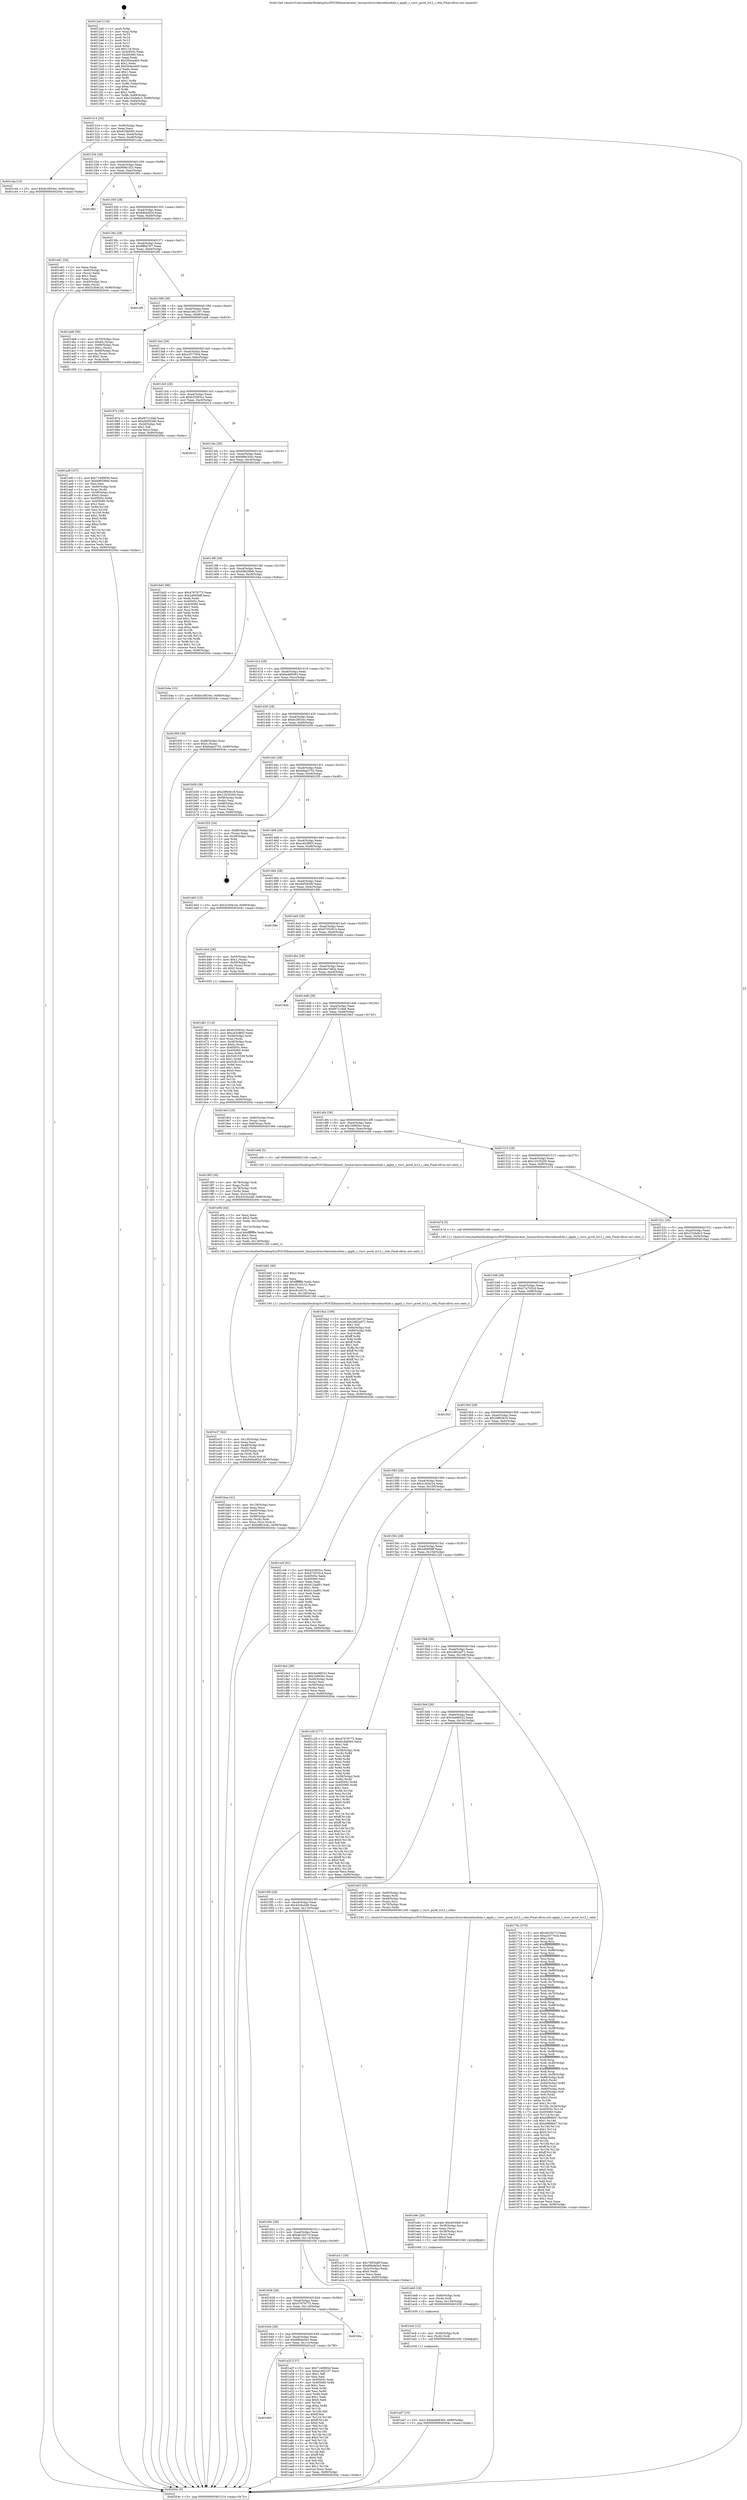 digraph "0x4012a0" {
  label = "0x4012a0 (/mnt/c/Users/mathe/Desktop/tcc/POCII/binaries/extr_linuxarchriscvkernelmodule.c_apply_r_riscv_pcrel_lo12_i_rela_Final-ollvm.out::main(0))"
  labelloc = "t"
  node[shape=record]

  Entry [label="",width=0.3,height=0.3,shape=circle,fillcolor=black,style=filled]
  "0x401314" [label="{
     0x401314 [32]\l
     | [instrs]\l
     &nbsp;&nbsp;0x401314 \<+6\>: mov -0x90(%rbp),%eax\l
     &nbsp;&nbsp;0x40131a \<+2\>: mov %eax,%ecx\l
     &nbsp;&nbsp;0x40131c \<+6\>: sub $0x816bf365,%ecx\l
     &nbsp;&nbsp;0x401322 \<+6\>: mov %eax,-0xa4(%rbp)\l
     &nbsp;&nbsp;0x401328 \<+6\>: mov %ecx,-0xa8(%rbp)\l
     &nbsp;&nbsp;0x40132e \<+6\>: je 0000000000401cda \<main+0xa3a\>\l
  }"]
  "0x401cda" [label="{
     0x401cda [15]\l
     | [instrs]\l
     &nbsp;&nbsp;0x401cda \<+10\>: movl $0xbc3853ec,-0x90(%rbp)\l
     &nbsp;&nbsp;0x401ce4 \<+5\>: jmp 000000000040204c \<main+0xdac\>\l
  }"]
  "0x401334" [label="{
     0x401334 [28]\l
     | [instrs]\l
     &nbsp;&nbsp;0x401334 \<+5\>: jmp 0000000000401339 \<main+0x99\>\l
     &nbsp;&nbsp;0x401339 \<+6\>: mov -0xa4(%rbp),%eax\l
     &nbsp;&nbsp;0x40133f \<+5\>: sub $0x909b1f23,%eax\l
     &nbsp;&nbsp;0x401344 \<+6\>: mov %eax,-0xac(%rbp)\l
     &nbsp;&nbsp;0x40134a \<+6\>: je 0000000000401f82 \<main+0xce2\>\l
  }"]
  Exit [label="",width=0.3,height=0.3,shape=circle,fillcolor=black,style=filled,peripheries=2]
  "0x401f82" [label="{
     0x401f82\l
  }", style=dashed]
  "0x401350" [label="{
     0x401350 [28]\l
     | [instrs]\l
     &nbsp;&nbsp;0x401350 \<+5\>: jmp 0000000000401355 \<main+0xb5\>\l
     &nbsp;&nbsp;0x401355 \<+6\>: mov -0xa4(%rbp),%eax\l
     &nbsp;&nbsp;0x40135b \<+5\>: sub $0x940a4f24,%eax\l
     &nbsp;&nbsp;0x401360 \<+6\>: mov %eax,-0xb0(%rbp)\l
     &nbsp;&nbsp;0x401366 \<+6\>: je 0000000000401e61 \<main+0xbc1\>\l
  }"]
  "0x401ed7" [label="{
     0x401ed7 [15]\l
     | [instrs]\l
     &nbsp;&nbsp;0x401ed7 \<+10\>: movl $0xba468363,-0x90(%rbp)\l
     &nbsp;&nbsp;0x401ee1 \<+5\>: jmp 000000000040204c \<main+0xdac\>\l
  }"]
  "0x401e61" [label="{
     0x401e61 [34]\l
     | [instrs]\l
     &nbsp;&nbsp;0x401e61 \<+2\>: xor %eax,%eax\l
     &nbsp;&nbsp;0x401e63 \<+4\>: mov -0x40(%rbp),%rcx\l
     &nbsp;&nbsp;0x401e67 \<+2\>: mov (%rcx),%edx\l
     &nbsp;&nbsp;0x401e69 \<+3\>: sub $0x1,%eax\l
     &nbsp;&nbsp;0x401e6c \<+2\>: sub %eax,%edx\l
     &nbsp;&nbsp;0x401e6e \<+4\>: mov -0x40(%rbp),%rcx\l
     &nbsp;&nbsp;0x401e72 \<+2\>: mov %edx,(%rcx)\l
     &nbsp;&nbsp;0x401e74 \<+10\>: movl $0x2c304c24,-0x90(%rbp)\l
     &nbsp;&nbsp;0x401e7e \<+5\>: jmp 000000000040204c \<main+0xdac\>\l
  }"]
  "0x40136c" [label="{
     0x40136c [28]\l
     | [instrs]\l
     &nbsp;&nbsp;0x40136c \<+5\>: jmp 0000000000401371 \<main+0xd1\>\l
     &nbsp;&nbsp;0x401371 \<+6\>: mov -0xa4(%rbp),%eax\l
     &nbsp;&nbsp;0x401377 \<+5\>: sub $0x9ffeb767,%eax\l
     &nbsp;&nbsp;0x40137c \<+6\>: mov %eax,-0xb4(%rbp)\l
     &nbsp;&nbsp;0x401382 \<+6\>: je 0000000000401ef5 \<main+0xc55\>\l
  }"]
  "0x401ecb" [label="{
     0x401ecb [12]\l
     | [instrs]\l
     &nbsp;&nbsp;0x401ecb \<+4\>: mov -0x48(%rbp),%rdi\l
     &nbsp;&nbsp;0x401ecf \<+3\>: mov (%rdi),%rdi\l
     &nbsp;&nbsp;0x401ed2 \<+5\>: call 0000000000401030 \<free@plt\>\l
     | [calls]\l
     &nbsp;&nbsp;0x401030 \{1\} (unknown)\l
  }"]
  "0x401ef5" [label="{
     0x401ef5\l
  }", style=dashed]
  "0x401388" [label="{
     0x401388 [28]\l
     | [instrs]\l
     &nbsp;&nbsp;0x401388 \<+5\>: jmp 000000000040138d \<main+0xed\>\l
     &nbsp;&nbsp;0x40138d \<+6\>: mov -0xa4(%rbp),%eax\l
     &nbsp;&nbsp;0x401393 \<+5\>: sub $0xa1e62107,%eax\l
     &nbsp;&nbsp;0x401398 \<+6\>: mov %eax,-0xb8(%rbp)\l
     &nbsp;&nbsp;0x40139e \<+6\>: je 0000000000401ab8 \<main+0x818\>\l
  }"]
  "0x401eb9" [label="{
     0x401eb9 [18]\l
     | [instrs]\l
     &nbsp;&nbsp;0x401eb9 \<+4\>: mov -0x60(%rbp),%rdi\l
     &nbsp;&nbsp;0x401ebd \<+3\>: mov (%rdi),%rdi\l
     &nbsp;&nbsp;0x401ec0 \<+6\>: mov %eax,-0x134(%rbp)\l
     &nbsp;&nbsp;0x401ec6 \<+5\>: call 0000000000401030 \<free@plt\>\l
     | [calls]\l
     &nbsp;&nbsp;0x401030 \{1\} (unknown)\l
  }"]
  "0x401ab8" [label="{
     0x401ab8 [39]\l
     | [instrs]\l
     &nbsp;&nbsp;0x401ab8 \<+4\>: mov -0x70(%rbp),%rax\l
     &nbsp;&nbsp;0x401abc \<+6\>: movl $0x64,(%rax)\l
     &nbsp;&nbsp;0x401ac2 \<+4\>: mov -0x68(%rbp),%rax\l
     &nbsp;&nbsp;0x401ac6 \<+6\>: movl $0x1,(%rax)\l
     &nbsp;&nbsp;0x401acc \<+4\>: mov -0x68(%rbp),%rax\l
     &nbsp;&nbsp;0x401ad0 \<+3\>: movslq (%rax),%rax\l
     &nbsp;&nbsp;0x401ad3 \<+4\>: shl $0x2,%rax\l
     &nbsp;&nbsp;0x401ad7 \<+3\>: mov %rax,%rdi\l
     &nbsp;&nbsp;0x401ada \<+5\>: call 0000000000401050 \<malloc@plt\>\l
     | [calls]\l
     &nbsp;&nbsp;0x401050 \{1\} (unknown)\l
  }"]
  "0x4013a4" [label="{
     0x4013a4 [28]\l
     | [instrs]\l
     &nbsp;&nbsp;0x4013a4 \<+5\>: jmp 00000000004013a9 \<main+0x109\>\l
     &nbsp;&nbsp;0x4013a9 \<+6\>: mov -0xa4(%rbp),%eax\l
     &nbsp;&nbsp;0x4013af \<+5\>: sub $0xa35770cd,%eax\l
     &nbsp;&nbsp;0x4013b4 \<+6\>: mov %eax,-0xbc(%rbp)\l
     &nbsp;&nbsp;0x4013ba \<+6\>: je 000000000040187e \<main+0x5de\>\l
  }"]
  "0x401e9c" [label="{
     0x401e9c [29]\l
     | [instrs]\l
     &nbsp;&nbsp;0x401e9c \<+10\>: movabs $0x4030b6,%rdi\l
     &nbsp;&nbsp;0x401ea6 \<+4\>: mov -0x38(%rbp),%rsi\l
     &nbsp;&nbsp;0x401eaa \<+2\>: mov %eax,(%rsi)\l
     &nbsp;&nbsp;0x401eac \<+4\>: mov -0x38(%rbp),%rsi\l
     &nbsp;&nbsp;0x401eb0 \<+2\>: mov (%rsi),%esi\l
     &nbsp;&nbsp;0x401eb2 \<+2\>: mov $0x0,%al\l
     &nbsp;&nbsp;0x401eb4 \<+5\>: call 0000000000401040 \<printf@plt\>\l
     | [calls]\l
     &nbsp;&nbsp;0x401040 \{1\} (unknown)\l
  }"]
  "0x40187e" [label="{
     0x40187e [30]\l
     | [instrs]\l
     &nbsp;&nbsp;0x40187e \<+5\>: mov $0xf97218a6,%eax\l
     &nbsp;&nbsp;0x401883 \<+5\>: mov $0xd4f283d0,%ecx\l
     &nbsp;&nbsp;0x401888 \<+3\>: mov -0x2d(%rbp),%dl\l
     &nbsp;&nbsp;0x40188b \<+3\>: test $0x1,%dl\l
     &nbsp;&nbsp;0x40188e \<+3\>: cmovne %ecx,%eax\l
     &nbsp;&nbsp;0x401891 \<+6\>: mov %eax,-0x90(%rbp)\l
     &nbsp;&nbsp;0x401897 \<+5\>: jmp 000000000040204c \<main+0xdac\>\l
  }"]
  "0x4013c0" [label="{
     0x4013c0 [28]\l
     | [instrs]\l
     &nbsp;&nbsp;0x4013c0 \<+5\>: jmp 00000000004013c5 \<main+0x125\>\l
     &nbsp;&nbsp;0x4013c5 \<+6\>: mov -0xa4(%rbp),%eax\l
     &nbsp;&nbsp;0x4013cb \<+5\>: sub $0xb32903cc,%eax\l
     &nbsp;&nbsp;0x4013d0 \<+6\>: mov %eax,-0xc0(%rbp)\l
     &nbsp;&nbsp;0x4013d6 \<+6\>: je 0000000000402014 \<main+0xd74\>\l
  }"]
  "0x401e37" [label="{
     0x401e37 [42]\l
     | [instrs]\l
     &nbsp;&nbsp;0x401e37 \<+6\>: mov -0x130(%rbp),%ecx\l
     &nbsp;&nbsp;0x401e3d \<+3\>: imul %eax,%ecx\l
     &nbsp;&nbsp;0x401e40 \<+4\>: mov -0x48(%rbp),%rdi\l
     &nbsp;&nbsp;0x401e44 \<+3\>: mov (%rdi),%rdi\l
     &nbsp;&nbsp;0x401e47 \<+4\>: mov -0x40(%rbp),%r8\l
     &nbsp;&nbsp;0x401e4b \<+3\>: movslq (%r8),%r8\l
     &nbsp;&nbsp;0x401e4e \<+4\>: mov %ecx,(%rdi,%r8,4)\l
     &nbsp;&nbsp;0x401e52 \<+10\>: movl $0x940a4f24,-0x90(%rbp)\l
     &nbsp;&nbsp;0x401e5c \<+5\>: jmp 000000000040204c \<main+0xdac\>\l
  }"]
  "0x402014" [label="{
     0x402014\l
  }", style=dashed]
  "0x4013dc" [label="{
     0x4013dc [28]\l
     | [instrs]\l
     &nbsp;&nbsp;0x4013dc \<+5\>: jmp 00000000004013e1 \<main+0x141\>\l
     &nbsp;&nbsp;0x4013e1 \<+6\>: mov -0xa4(%rbp),%eax\l
     &nbsp;&nbsp;0x4013e7 \<+5\>: sub $0xb88c3c6c,%eax\l
     &nbsp;&nbsp;0x4013ec \<+6\>: mov %eax,-0xc4(%rbp)\l
     &nbsp;&nbsp;0x4013f2 \<+6\>: je 0000000000401bd3 \<main+0x933\>\l
  }"]
  "0x401e0b" [label="{
     0x401e0b [44]\l
     | [instrs]\l
     &nbsp;&nbsp;0x401e0b \<+2\>: xor %ecx,%ecx\l
     &nbsp;&nbsp;0x401e0d \<+5\>: mov $0x2,%edx\l
     &nbsp;&nbsp;0x401e12 \<+6\>: mov %edx,-0x12c(%rbp)\l
     &nbsp;&nbsp;0x401e18 \<+1\>: cltd\l
     &nbsp;&nbsp;0x401e19 \<+6\>: mov -0x12c(%rbp),%esi\l
     &nbsp;&nbsp;0x401e1f \<+2\>: idiv %esi\l
     &nbsp;&nbsp;0x401e21 \<+6\>: imul $0xfffffffe,%edx,%edx\l
     &nbsp;&nbsp;0x401e27 \<+3\>: sub $0x1,%ecx\l
     &nbsp;&nbsp;0x401e2a \<+2\>: sub %ecx,%edx\l
     &nbsp;&nbsp;0x401e2c \<+6\>: mov %edx,-0x130(%rbp)\l
     &nbsp;&nbsp;0x401e32 \<+5\>: call 0000000000401160 \<next_i\>\l
     | [calls]\l
     &nbsp;&nbsp;0x401160 \{1\} (/mnt/c/Users/mathe/Desktop/tcc/POCII/binaries/extr_linuxarchriscvkernelmodule.c_apply_r_riscv_pcrel_lo12_i_rela_Final-ollvm.out::next_i)\l
  }"]
  "0x401bd3" [label="{
     0x401bd3 [86]\l
     | [instrs]\l
     &nbsp;&nbsp;0x401bd3 \<+5\>: mov $0x47679775,%eax\l
     &nbsp;&nbsp;0x401bd8 \<+5\>: mov $0x2d0956ff,%ecx\l
     &nbsp;&nbsp;0x401bdd \<+2\>: xor %edx,%edx\l
     &nbsp;&nbsp;0x401bdf \<+7\>: mov 0x40505c,%esi\l
     &nbsp;&nbsp;0x401be6 \<+7\>: mov 0x405060,%edi\l
     &nbsp;&nbsp;0x401bed \<+3\>: sub $0x1,%edx\l
     &nbsp;&nbsp;0x401bf0 \<+3\>: mov %esi,%r8d\l
     &nbsp;&nbsp;0x401bf3 \<+3\>: add %edx,%r8d\l
     &nbsp;&nbsp;0x401bf6 \<+4\>: imul %r8d,%esi\l
     &nbsp;&nbsp;0x401bfa \<+3\>: and $0x1,%esi\l
     &nbsp;&nbsp;0x401bfd \<+3\>: cmp $0x0,%esi\l
     &nbsp;&nbsp;0x401c00 \<+4\>: sete %r9b\l
     &nbsp;&nbsp;0x401c04 \<+3\>: cmp $0xa,%edi\l
     &nbsp;&nbsp;0x401c07 \<+4\>: setl %r10b\l
     &nbsp;&nbsp;0x401c0b \<+3\>: mov %r9b,%r11b\l
     &nbsp;&nbsp;0x401c0e \<+3\>: and %r10b,%r11b\l
     &nbsp;&nbsp;0x401c11 \<+3\>: xor %r10b,%r9b\l
     &nbsp;&nbsp;0x401c14 \<+3\>: or %r9b,%r11b\l
     &nbsp;&nbsp;0x401c17 \<+4\>: test $0x1,%r11b\l
     &nbsp;&nbsp;0x401c1b \<+3\>: cmovne %ecx,%eax\l
     &nbsp;&nbsp;0x401c1e \<+6\>: mov %eax,-0x90(%rbp)\l
     &nbsp;&nbsp;0x401c24 \<+5\>: jmp 000000000040204c \<main+0xdac\>\l
  }"]
  "0x4013f8" [label="{
     0x4013f8 [28]\l
     | [instrs]\l
     &nbsp;&nbsp;0x4013f8 \<+5\>: jmp 00000000004013fd \<main+0x15d\>\l
     &nbsp;&nbsp;0x4013fd \<+6\>: mov -0xa4(%rbp),%eax\l
     &nbsp;&nbsp;0x401403 \<+5\>: sub $0xb9629bfe,%eax\l
     &nbsp;&nbsp;0x401408 \<+6\>: mov %eax,-0xc8(%rbp)\l
     &nbsp;&nbsp;0x40140e \<+6\>: je 0000000000401b4a \<main+0x8aa\>\l
  }"]
  "0x401d61" [label="{
     0x401d61 [114]\l
     | [instrs]\l
     &nbsp;&nbsp;0x401d61 \<+5\>: mov $0xb32903cc,%ecx\l
     &nbsp;&nbsp;0x401d66 \<+5\>: mov $0xcd3cf805,%edx\l
     &nbsp;&nbsp;0x401d6b \<+4\>: mov -0x48(%rbp),%rdi\l
     &nbsp;&nbsp;0x401d6f \<+3\>: mov %rax,(%rdi)\l
     &nbsp;&nbsp;0x401d72 \<+4\>: mov -0x40(%rbp),%rax\l
     &nbsp;&nbsp;0x401d76 \<+6\>: movl $0x0,(%rax)\l
     &nbsp;&nbsp;0x401d7c \<+7\>: mov 0x40505c,%esi\l
     &nbsp;&nbsp;0x401d83 \<+8\>: mov 0x405060,%r8d\l
     &nbsp;&nbsp;0x401d8b \<+3\>: mov %esi,%r9d\l
     &nbsp;&nbsp;0x401d8e \<+7\>: sub $0x52815339,%r9d\l
     &nbsp;&nbsp;0x401d95 \<+4\>: sub $0x1,%r9d\l
     &nbsp;&nbsp;0x401d99 \<+7\>: add $0x52815339,%r9d\l
     &nbsp;&nbsp;0x401da0 \<+4\>: imul %r9d,%esi\l
     &nbsp;&nbsp;0x401da4 \<+3\>: and $0x1,%esi\l
     &nbsp;&nbsp;0x401da7 \<+3\>: cmp $0x0,%esi\l
     &nbsp;&nbsp;0x401daa \<+4\>: sete %r10b\l
     &nbsp;&nbsp;0x401dae \<+4\>: cmp $0xa,%r8d\l
     &nbsp;&nbsp;0x401db2 \<+4\>: setl %r11b\l
     &nbsp;&nbsp;0x401db6 \<+3\>: mov %r10b,%bl\l
     &nbsp;&nbsp;0x401db9 \<+3\>: and %r11b,%bl\l
     &nbsp;&nbsp;0x401dbc \<+3\>: xor %r11b,%r10b\l
     &nbsp;&nbsp;0x401dbf \<+3\>: or %r10b,%bl\l
     &nbsp;&nbsp;0x401dc2 \<+3\>: test $0x1,%bl\l
     &nbsp;&nbsp;0x401dc5 \<+3\>: cmovne %edx,%ecx\l
     &nbsp;&nbsp;0x401dc8 \<+6\>: mov %ecx,-0x90(%rbp)\l
     &nbsp;&nbsp;0x401dce \<+5\>: jmp 000000000040204c \<main+0xdac\>\l
  }"]
  "0x401b4a" [label="{
     0x401b4a [15]\l
     | [instrs]\l
     &nbsp;&nbsp;0x401b4a \<+10\>: movl $0xbc3853ec,-0x90(%rbp)\l
     &nbsp;&nbsp;0x401b54 \<+5\>: jmp 000000000040204c \<main+0xdac\>\l
  }"]
  "0x401414" [label="{
     0x401414 [28]\l
     | [instrs]\l
     &nbsp;&nbsp;0x401414 \<+5\>: jmp 0000000000401419 \<main+0x179\>\l
     &nbsp;&nbsp;0x401419 \<+6\>: mov -0xa4(%rbp),%eax\l
     &nbsp;&nbsp;0x40141f \<+5\>: sub $0xba468363,%eax\l
     &nbsp;&nbsp;0x401424 \<+6\>: mov %eax,-0xcc(%rbp)\l
     &nbsp;&nbsp;0x40142a \<+6\>: je 0000000000401f09 \<main+0xc69\>\l
  }"]
  "0x401baa" [label="{
     0x401baa [41]\l
     | [instrs]\l
     &nbsp;&nbsp;0x401baa \<+6\>: mov -0x128(%rbp),%ecx\l
     &nbsp;&nbsp;0x401bb0 \<+3\>: imul %eax,%ecx\l
     &nbsp;&nbsp;0x401bb3 \<+4\>: mov -0x60(%rbp),%rsi\l
     &nbsp;&nbsp;0x401bb7 \<+3\>: mov (%rsi),%rsi\l
     &nbsp;&nbsp;0x401bba \<+4\>: mov -0x58(%rbp),%rdi\l
     &nbsp;&nbsp;0x401bbe \<+3\>: movslq (%rdi),%rdi\l
     &nbsp;&nbsp;0x401bc1 \<+3\>: mov %ecx,(%rsi,%rdi,4)\l
     &nbsp;&nbsp;0x401bc4 \<+10\>: movl $0xb88c3c6c,-0x90(%rbp)\l
     &nbsp;&nbsp;0x401bce \<+5\>: jmp 000000000040204c \<main+0xdac\>\l
  }"]
  "0x401f09" [label="{
     0x401f09 [28]\l
     | [instrs]\l
     &nbsp;&nbsp;0x401f09 \<+7\>: mov -0x88(%rbp),%rax\l
     &nbsp;&nbsp;0x401f10 \<+6\>: movl $0x0,(%rax)\l
     &nbsp;&nbsp;0x401f16 \<+10\>: movl $0xbdaa3752,-0x90(%rbp)\l
     &nbsp;&nbsp;0x401f20 \<+5\>: jmp 000000000040204c \<main+0xdac\>\l
  }"]
  "0x401430" [label="{
     0x401430 [28]\l
     | [instrs]\l
     &nbsp;&nbsp;0x401430 \<+5\>: jmp 0000000000401435 \<main+0x195\>\l
     &nbsp;&nbsp;0x401435 \<+6\>: mov -0xa4(%rbp),%eax\l
     &nbsp;&nbsp;0x40143b \<+5\>: sub $0xbc3853ec,%eax\l
     &nbsp;&nbsp;0x401440 \<+6\>: mov %eax,-0xd0(%rbp)\l
     &nbsp;&nbsp;0x401446 \<+6\>: je 0000000000401b59 \<main+0x8b9\>\l
  }"]
  "0x401b82" [label="{
     0x401b82 [40]\l
     | [instrs]\l
     &nbsp;&nbsp;0x401b82 \<+5\>: mov $0x2,%ecx\l
     &nbsp;&nbsp;0x401b87 \<+1\>: cltd\l
     &nbsp;&nbsp;0x401b88 \<+2\>: idiv %ecx\l
     &nbsp;&nbsp;0x401b8a \<+6\>: imul $0xfffffffe,%edx,%ecx\l
     &nbsp;&nbsp;0x401b90 \<+6\>: sub $0xc81d3151,%ecx\l
     &nbsp;&nbsp;0x401b96 \<+3\>: add $0x1,%ecx\l
     &nbsp;&nbsp;0x401b99 \<+6\>: add $0xc81d3151,%ecx\l
     &nbsp;&nbsp;0x401b9f \<+6\>: mov %ecx,-0x128(%rbp)\l
     &nbsp;&nbsp;0x401ba5 \<+5\>: call 0000000000401160 \<next_i\>\l
     | [calls]\l
     &nbsp;&nbsp;0x401160 \{1\} (/mnt/c/Users/mathe/Desktop/tcc/POCII/binaries/extr_linuxarchriscvkernelmodule.c_apply_r_riscv_pcrel_lo12_i_rela_Final-ollvm.out::next_i)\l
  }"]
  "0x401b59" [label="{
     0x401b59 [36]\l
     | [instrs]\l
     &nbsp;&nbsp;0x401b59 \<+5\>: mov $0x29f63616,%eax\l
     &nbsp;&nbsp;0x401b5e \<+5\>: mov $0x12535200,%ecx\l
     &nbsp;&nbsp;0x401b63 \<+4\>: mov -0x58(%rbp),%rdx\l
     &nbsp;&nbsp;0x401b67 \<+2\>: mov (%rdx),%esi\l
     &nbsp;&nbsp;0x401b69 \<+4\>: mov -0x68(%rbp),%rdx\l
     &nbsp;&nbsp;0x401b6d \<+2\>: cmp (%rdx),%esi\l
     &nbsp;&nbsp;0x401b6f \<+3\>: cmovl %ecx,%eax\l
     &nbsp;&nbsp;0x401b72 \<+6\>: mov %eax,-0x90(%rbp)\l
     &nbsp;&nbsp;0x401b78 \<+5\>: jmp 000000000040204c \<main+0xdac\>\l
  }"]
  "0x40144c" [label="{
     0x40144c [28]\l
     | [instrs]\l
     &nbsp;&nbsp;0x40144c \<+5\>: jmp 0000000000401451 \<main+0x1b1\>\l
     &nbsp;&nbsp;0x401451 \<+6\>: mov -0xa4(%rbp),%eax\l
     &nbsp;&nbsp;0x401457 \<+5\>: sub $0xbdaa3752,%eax\l
     &nbsp;&nbsp;0x40145c \<+6\>: mov %eax,-0xd4(%rbp)\l
     &nbsp;&nbsp;0x401462 \<+6\>: je 0000000000401f25 \<main+0xc85\>\l
  }"]
  "0x401adf" [label="{
     0x401adf [107]\l
     | [instrs]\l
     &nbsp;&nbsp;0x401adf \<+5\>: mov $0x7140965d,%ecx\l
     &nbsp;&nbsp;0x401ae4 \<+5\>: mov $0xb9629bfe,%edx\l
     &nbsp;&nbsp;0x401ae9 \<+2\>: xor %esi,%esi\l
     &nbsp;&nbsp;0x401aeb \<+4\>: mov -0x60(%rbp),%rdi\l
     &nbsp;&nbsp;0x401aef \<+3\>: mov %rax,(%rdi)\l
     &nbsp;&nbsp;0x401af2 \<+4\>: mov -0x58(%rbp),%rax\l
     &nbsp;&nbsp;0x401af6 \<+6\>: movl $0x0,(%rax)\l
     &nbsp;&nbsp;0x401afc \<+8\>: mov 0x40505c,%r8d\l
     &nbsp;&nbsp;0x401b04 \<+8\>: mov 0x405060,%r9d\l
     &nbsp;&nbsp;0x401b0c \<+3\>: sub $0x1,%esi\l
     &nbsp;&nbsp;0x401b0f \<+3\>: mov %r8d,%r10d\l
     &nbsp;&nbsp;0x401b12 \<+3\>: add %esi,%r10d\l
     &nbsp;&nbsp;0x401b15 \<+4\>: imul %r10d,%r8d\l
     &nbsp;&nbsp;0x401b19 \<+4\>: and $0x1,%r8d\l
     &nbsp;&nbsp;0x401b1d \<+4\>: cmp $0x0,%r8d\l
     &nbsp;&nbsp;0x401b21 \<+4\>: sete %r11b\l
     &nbsp;&nbsp;0x401b25 \<+4\>: cmp $0xa,%r9d\l
     &nbsp;&nbsp;0x401b29 \<+3\>: setl %bl\l
     &nbsp;&nbsp;0x401b2c \<+3\>: mov %r11b,%r14b\l
     &nbsp;&nbsp;0x401b2f \<+3\>: and %bl,%r14b\l
     &nbsp;&nbsp;0x401b32 \<+3\>: xor %bl,%r11b\l
     &nbsp;&nbsp;0x401b35 \<+3\>: or %r11b,%r14b\l
     &nbsp;&nbsp;0x401b38 \<+4\>: test $0x1,%r14b\l
     &nbsp;&nbsp;0x401b3c \<+3\>: cmovne %edx,%ecx\l
     &nbsp;&nbsp;0x401b3f \<+6\>: mov %ecx,-0x90(%rbp)\l
     &nbsp;&nbsp;0x401b45 \<+5\>: jmp 000000000040204c \<main+0xdac\>\l
  }"]
  "0x401f25" [label="{
     0x401f25 [24]\l
     | [instrs]\l
     &nbsp;&nbsp;0x401f25 \<+7\>: mov -0x88(%rbp),%rax\l
     &nbsp;&nbsp;0x401f2c \<+2\>: mov (%rax),%eax\l
     &nbsp;&nbsp;0x401f2e \<+4\>: lea -0x28(%rbp),%rsp\l
     &nbsp;&nbsp;0x401f32 \<+1\>: pop %rbx\l
     &nbsp;&nbsp;0x401f33 \<+2\>: pop %r12\l
     &nbsp;&nbsp;0x401f35 \<+2\>: pop %r13\l
     &nbsp;&nbsp;0x401f37 \<+2\>: pop %r14\l
     &nbsp;&nbsp;0x401f39 \<+2\>: pop %r15\l
     &nbsp;&nbsp;0x401f3b \<+1\>: pop %rbp\l
     &nbsp;&nbsp;0x401f3c \<+1\>: ret\l
  }"]
  "0x401468" [label="{
     0x401468 [28]\l
     | [instrs]\l
     &nbsp;&nbsp;0x401468 \<+5\>: jmp 000000000040146d \<main+0x1cd\>\l
     &nbsp;&nbsp;0x40146d \<+6\>: mov -0xa4(%rbp),%eax\l
     &nbsp;&nbsp;0x401473 \<+5\>: sub $0xcd3cf805,%eax\l
     &nbsp;&nbsp;0x401478 \<+6\>: mov %eax,-0xd8(%rbp)\l
     &nbsp;&nbsp;0x40147e \<+6\>: je 0000000000401dd3 \<main+0xb33\>\l
  }"]
  "0x401660" [label="{
     0x401660\l
  }", style=dashed]
  "0x401dd3" [label="{
     0x401dd3 [15]\l
     | [instrs]\l
     &nbsp;&nbsp;0x401dd3 \<+10\>: movl $0x2c304c24,-0x90(%rbp)\l
     &nbsp;&nbsp;0x401ddd \<+5\>: jmp 000000000040204c \<main+0xdac\>\l
  }"]
  "0x401484" [label="{
     0x401484 [28]\l
     | [instrs]\l
     &nbsp;&nbsp;0x401484 \<+5\>: jmp 0000000000401489 \<main+0x1e9\>\l
     &nbsp;&nbsp;0x401489 \<+6\>: mov -0xa4(%rbp),%eax\l
     &nbsp;&nbsp;0x40148f \<+5\>: sub $0xd4f283d0,%eax\l
     &nbsp;&nbsp;0x401494 \<+6\>: mov %eax,-0xdc(%rbp)\l
     &nbsp;&nbsp;0x40149a \<+6\>: je 000000000040189c \<main+0x5fc\>\l
  }"]
  "0x401a2f" [label="{
     0x401a2f [137]\l
     | [instrs]\l
     &nbsp;&nbsp;0x401a2f \<+5\>: mov $0x7140965d,%eax\l
     &nbsp;&nbsp;0x401a34 \<+5\>: mov $0xa1e62107,%ecx\l
     &nbsp;&nbsp;0x401a39 \<+2\>: mov $0x1,%dl\l
     &nbsp;&nbsp;0x401a3b \<+2\>: xor %esi,%esi\l
     &nbsp;&nbsp;0x401a3d \<+7\>: mov 0x40505c,%edi\l
     &nbsp;&nbsp;0x401a44 \<+8\>: mov 0x405060,%r8d\l
     &nbsp;&nbsp;0x401a4c \<+3\>: sub $0x1,%esi\l
     &nbsp;&nbsp;0x401a4f \<+3\>: mov %edi,%r9d\l
     &nbsp;&nbsp;0x401a52 \<+3\>: add %esi,%r9d\l
     &nbsp;&nbsp;0x401a55 \<+4\>: imul %r9d,%edi\l
     &nbsp;&nbsp;0x401a59 \<+3\>: and $0x1,%edi\l
     &nbsp;&nbsp;0x401a5c \<+3\>: cmp $0x0,%edi\l
     &nbsp;&nbsp;0x401a5f \<+4\>: sete %r10b\l
     &nbsp;&nbsp;0x401a63 \<+4\>: cmp $0xa,%r8d\l
     &nbsp;&nbsp;0x401a67 \<+4\>: setl %r11b\l
     &nbsp;&nbsp;0x401a6b \<+3\>: mov %r10b,%bl\l
     &nbsp;&nbsp;0x401a6e \<+3\>: xor $0xff,%bl\l
     &nbsp;&nbsp;0x401a71 \<+3\>: mov %r11b,%r14b\l
     &nbsp;&nbsp;0x401a74 \<+4\>: xor $0xff,%r14b\l
     &nbsp;&nbsp;0x401a78 \<+3\>: xor $0x0,%dl\l
     &nbsp;&nbsp;0x401a7b \<+3\>: mov %bl,%r15b\l
     &nbsp;&nbsp;0x401a7e \<+4\>: and $0x0,%r15b\l
     &nbsp;&nbsp;0x401a82 \<+3\>: and %dl,%r10b\l
     &nbsp;&nbsp;0x401a85 \<+3\>: mov %r14b,%r12b\l
     &nbsp;&nbsp;0x401a88 \<+4\>: and $0x0,%r12b\l
     &nbsp;&nbsp;0x401a8c \<+3\>: and %dl,%r11b\l
     &nbsp;&nbsp;0x401a8f \<+3\>: or %r10b,%r15b\l
     &nbsp;&nbsp;0x401a92 \<+3\>: or %r11b,%r12b\l
     &nbsp;&nbsp;0x401a95 \<+3\>: xor %r12b,%r15b\l
     &nbsp;&nbsp;0x401a98 \<+3\>: or %r14b,%bl\l
     &nbsp;&nbsp;0x401a9b \<+3\>: xor $0xff,%bl\l
     &nbsp;&nbsp;0x401a9e \<+3\>: or $0x0,%dl\l
     &nbsp;&nbsp;0x401aa1 \<+2\>: and %dl,%bl\l
     &nbsp;&nbsp;0x401aa3 \<+3\>: or %bl,%r15b\l
     &nbsp;&nbsp;0x401aa6 \<+4\>: test $0x1,%r15b\l
     &nbsp;&nbsp;0x401aaa \<+3\>: cmovne %ecx,%eax\l
     &nbsp;&nbsp;0x401aad \<+6\>: mov %eax,-0x90(%rbp)\l
     &nbsp;&nbsp;0x401ab3 \<+5\>: jmp 000000000040204c \<main+0xdac\>\l
  }"]
  "0x40189c" [label="{
     0x40189c\l
  }", style=dashed]
  "0x4014a0" [label="{
     0x4014a0 [28]\l
     | [instrs]\l
     &nbsp;&nbsp;0x4014a0 \<+5\>: jmp 00000000004014a5 \<main+0x205\>\l
     &nbsp;&nbsp;0x4014a5 \<+6\>: mov -0xa4(%rbp),%eax\l
     &nbsp;&nbsp;0x4014ab \<+5\>: sub $0xd7352914,%eax\l
     &nbsp;&nbsp;0x4014b0 \<+6\>: mov %eax,-0xe0(%rbp)\l
     &nbsp;&nbsp;0x4014b6 \<+6\>: je 0000000000401d44 \<main+0xaa4\>\l
  }"]
  "0x401644" [label="{
     0x401644 [28]\l
     | [instrs]\l
     &nbsp;&nbsp;0x401644 \<+5\>: jmp 0000000000401649 \<main+0x3a9\>\l
     &nbsp;&nbsp;0x401649 \<+6\>: mov -0xa4(%rbp),%eax\l
     &nbsp;&nbsp;0x40164f \<+5\>: sub $0x68bde5e3,%eax\l
     &nbsp;&nbsp;0x401654 \<+6\>: mov %eax,-0x11c(%rbp)\l
     &nbsp;&nbsp;0x40165a \<+6\>: je 0000000000401a2f \<main+0x78f\>\l
  }"]
  "0x401d44" [label="{
     0x401d44 [29]\l
     | [instrs]\l
     &nbsp;&nbsp;0x401d44 \<+4\>: mov -0x50(%rbp),%rax\l
     &nbsp;&nbsp;0x401d48 \<+6\>: movl $0x1,(%rax)\l
     &nbsp;&nbsp;0x401d4e \<+4\>: mov -0x50(%rbp),%rax\l
     &nbsp;&nbsp;0x401d52 \<+3\>: movslq (%rax),%rax\l
     &nbsp;&nbsp;0x401d55 \<+4\>: shl $0x2,%rax\l
     &nbsp;&nbsp;0x401d59 \<+3\>: mov %rax,%rdi\l
     &nbsp;&nbsp;0x401d5c \<+5\>: call 0000000000401050 \<malloc@plt\>\l
     | [calls]\l
     &nbsp;&nbsp;0x401050 \{1\} (unknown)\l
  }"]
  "0x4014bc" [label="{
     0x4014bc [28]\l
     | [instrs]\l
     &nbsp;&nbsp;0x4014bc \<+5\>: jmp 00000000004014c1 \<main+0x221\>\l
     &nbsp;&nbsp;0x4014c1 \<+6\>: mov -0xa4(%rbp),%eax\l
     &nbsp;&nbsp;0x4014c7 \<+5\>: sub $0xdee7a82e,%eax\l
     &nbsp;&nbsp;0x4014cc \<+6\>: mov %eax,-0xe4(%rbp)\l
     &nbsp;&nbsp;0x4014d2 \<+6\>: je 00000000004019d4 \<main+0x734\>\l
  }"]
  "0x401fea" [label="{
     0x401fea\l
  }", style=dashed]
  "0x4019d4" [label="{
     0x4019d4\l
  }", style=dashed]
  "0x4014d8" [label="{
     0x4014d8 [28]\l
     | [instrs]\l
     &nbsp;&nbsp;0x4014d8 \<+5\>: jmp 00000000004014dd \<main+0x23d\>\l
     &nbsp;&nbsp;0x4014dd \<+6\>: mov -0xa4(%rbp),%eax\l
     &nbsp;&nbsp;0x4014e3 \<+5\>: sub $0xf97218a6,%eax\l
     &nbsp;&nbsp;0x4014e8 \<+6\>: mov %eax,-0xe8(%rbp)\l
     &nbsp;&nbsp;0x4014ee \<+6\>: je 00000000004019e3 \<main+0x743\>\l
  }"]
  "0x401628" [label="{
     0x401628 [28]\l
     | [instrs]\l
     &nbsp;&nbsp;0x401628 \<+5\>: jmp 000000000040162d \<main+0x38d\>\l
     &nbsp;&nbsp;0x40162d \<+6\>: mov -0xa4(%rbp),%eax\l
     &nbsp;&nbsp;0x401633 \<+5\>: sub $0x47679775,%eax\l
     &nbsp;&nbsp;0x401638 \<+6\>: mov %eax,-0x118(%rbp)\l
     &nbsp;&nbsp;0x40163e \<+6\>: je 0000000000401fea \<main+0xd4a\>\l
  }"]
  "0x4019e3" [label="{
     0x4019e3 [16]\l
     | [instrs]\l
     &nbsp;&nbsp;0x4019e3 \<+4\>: mov -0x80(%rbp),%rax\l
     &nbsp;&nbsp;0x4019e7 \<+3\>: mov (%rax),%rax\l
     &nbsp;&nbsp;0x4019ea \<+4\>: mov 0x8(%rax),%rdi\l
     &nbsp;&nbsp;0x4019ee \<+5\>: call 0000000000401060 \<atoi@plt\>\l
     | [calls]\l
     &nbsp;&nbsp;0x401060 \{1\} (unknown)\l
  }"]
  "0x4014f4" [label="{
     0x4014f4 [28]\l
     | [instrs]\l
     &nbsp;&nbsp;0x4014f4 \<+5\>: jmp 00000000004014f9 \<main+0x259\>\l
     &nbsp;&nbsp;0x4014f9 \<+6\>: mov -0xa4(%rbp),%eax\l
     &nbsp;&nbsp;0x4014ff \<+5\>: sub $0x1b993bc,%eax\l
     &nbsp;&nbsp;0x401504 \<+6\>: mov %eax,-0xec(%rbp)\l
     &nbsp;&nbsp;0x40150a \<+6\>: je 0000000000401e06 \<main+0xb66\>\l
  }"]
  "0x401f3d" [label="{
     0x401f3d\l
  }", style=dashed]
  "0x401e06" [label="{
     0x401e06 [5]\l
     | [instrs]\l
     &nbsp;&nbsp;0x401e06 \<+5\>: call 0000000000401160 \<next_i\>\l
     | [calls]\l
     &nbsp;&nbsp;0x401160 \{1\} (/mnt/c/Users/mathe/Desktop/tcc/POCII/binaries/extr_linuxarchriscvkernelmodule.c_apply_r_riscv_pcrel_lo12_i_rela_Final-ollvm.out::next_i)\l
  }"]
  "0x401510" [label="{
     0x401510 [28]\l
     | [instrs]\l
     &nbsp;&nbsp;0x401510 \<+5\>: jmp 0000000000401515 \<main+0x275\>\l
     &nbsp;&nbsp;0x401515 \<+6\>: mov -0xa4(%rbp),%eax\l
     &nbsp;&nbsp;0x40151b \<+5\>: sub $0x12535200,%eax\l
     &nbsp;&nbsp;0x401520 \<+6\>: mov %eax,-0xf0(%rbp)\l
     &nbsp;&nbsp;0x401526 \<+6\>: je 0000000000401b7d \<main+0x8dd\>\l
  }"]
  "0x40160c" [label="{
     0x40160c [28]\l
     | [instrs]\l
     &nbsp;&nbsp;0x40160c \<+5\>: jmp 0000000000401611 \<main+0x371\>\l
     &nbsp;&nbsp;0x401611 \<+6\>: mov -0xa4(%rbp),%eax\l
     &nbsp;&nbsp;0x401617 \<+5\>: sub $0x4616471f,%eax\l
     &nbsp;&nbsp;0x40161c \<+6\>: mov %eax,-0x114(%rbp)\l
     &nbsp;&nbsp;0x401622 \<+6\>: je 0000000000401f3d \<main+0xc9d\>\l
  }"]
  "0x401b7d" [label="{
     0x401b7d [5]\l
     | [instrs]\l
     &nbsp;&nbsp;0x401b7d \<+5\>: call 0000000000401160 \<next_i\>\l
     | [calls]\l
     &nbsp;&nbsp;0x401160 \{1\} (/mnt/c/Users/mathe/Desktop/tcc/POCII/binaries/extr_linuxarchriscvkernelmodule.c_apply_r_riscv_pcrel_lo12_i_rela_Final-ollvm.out::next_i)\l
  }"]
  "0x40152c" [label="{
     0x40152c [28]\l
     | [instrs]\l
     &nbsp;&nbsp;0x40152c \<+5\>: jmp 0000000000401531 \<main+0x291\>\l
     &nbsp;&nbsp;0x401531 \<+6\>: mov -0xa4(%rbp),%eax\l
     &nbsp;&nbsp;0x401537 \<+5\>: sub $0x232de8c3,%eax\l
     &nbsp;&nbsp;0x40153c \<+6\>: mov %eax,-0xf4(%rbp)\l
     &nbsp;&nbsp;0x401542 \<+6\>: je 00000000004016a2 \<main+0x402\>\l
  }"]
  "0x401a11" [label="{
     0x401a11 [30]\l
     | [instrs]\l
     &nbsp;&nbsp;0x401a11 \<+5\>: mov $0x74f55e8f,%eax\l
     &nbsp;&nbsp;0x401a16 \<+5\>: mov $0x68bde5e3,%ecx\l
     &nbsp;&nbsp;0x401a1b \<+3\>: mov -0x2c(%rbp),%edx\l
     &nbsp;&nbsp;0x401a1e \<+3\>: cmp $0x0,%edx\l
     &nbsp;&nbsp;0x401a21 \<+3\>: cmove %ecx,%eax\l
     &nbsp;&nbsp;0x401a24 \<+6\>: mov %eax,-0x90(%rbp)\l
     &nbsp;&nbsp;0x401a2a \<+5\>: jmp 000000000040204c \<main+0xdac\>\l
  }"]
  "0x4016a2" [label="{
     0x4016a2 [106]\l
     | [instrs]\l
     &nbsp;&nbsp;0x4016a2 \<+5\>: mov $0x4616471f,%eax\l
     &nbsp;&nbsp;0x4016a7 \<+5\>: mov $0x2d62ad71,%ecx\l
     &nbsp;&nbsp;0x4016ac \<+2\>: mov $0x1,%dl\l
     &nbsp;&nbsp;0x4016ae \<+7\>: mov -0x8a(%rbp),%sil\l
     &nbsp;&nbsp;0x4016b5 \<+7\>: mov -0x89(%rbp),%dil\l
     &nbsp;&nbsp;0x4016bc \<+3\>: mov %sil,%r8b\l
     &nbsp;&nbsp;0x4016bf \<+4\>: xor $0xff,%r8b\l
     &nbsp;&nbsp;0x4016c3 \<+3\>: mov %dil,%r9b\l
     &nbsp;&nbsp;0x4016c6 \<+4\>: xor $0xff,%r9b\l
     &nbsp;&nbsp;0x4016ca \<+3\>: xor $0x1,%dl\l
     &nbsp;&nbsp;0x4016cd \<+3\>: mov %r8b,%r10b\l
     &nbsp;&nbsp;0x4016d0 \<+4\>: and $0xff,%r10b\l
     &nbsp;&nbsp;0x4016d4 \<+3\>: and %dl,%sil\l
     &nbsp;&nbsp;0x4016d7 \<+3\>: mov %r9b,%r11b\l
     &nbsp;&nbsp;0x4016da \<+4\>: and $0xff,%r11b\l
     &nbsp;&nbsp;0x4016de \<+3\>: and %dl,%dil\l
     &nbsp;&nbsp;0x4016e1 \<+3\>: or %sil,%r10b\l
     &nbsp;&nbsp;0x4016e4 \<+3\>: or %dil,%r11b\l
     &nbsp;&nbsp;0x4016e7 \<+3\>: xor %r11b,%r10b\l
     &nbsp;&nbsp;0x4016ea \<+3\>: or %r9b,%r8b\l
     &nbsp;&nbsp;0x4016ed \<+4\>: xor $0xff,%r8b\l
     &nbsp;&nbsp;0x4016f1 \<+3\>: or $0x1,%dl\l
     &nbsp;&nbsp;0x4016f4 \<+3\>: and %dl,%r8b\l
     &nbsp;&nbsp;0x4016f7 \<+3\>: or %r8b,%r10b\l
     &nbsp;&nbsp;0x4016fa \<+4\>: test $0x1,%r10b\l
     &nbsp;&nbsp;0x4016fe \<+3\>: cmovne %ecx,%eax\l
     &nbsp;&nbsp;0x401701 \<+6\>: mov %eax,-0x90(%rbp)\l
     &nbsp;&nbsp;0x401707 \<+5\>: jmp 000000000040204c \<main+0xdac\>\l
  }"]
  "0x401548" [label="{
     0x401548 [28]\l
     | [instrs]\l
     &nbsp;&nbsp;0x401548 \<+5\>: jmp 000000000040154d \<main+0x2ad\>\l
     &nbsp;&nbsp;0x40154d \<+6\>: mov -0xa4(%rbp),%eax\l
     &nbsp;&nbsp;0x401553 \<+5\>: sub $0x27a7032d,%eax\l
     &nbsp;&nbsp;0x401558 \<+6\>: mov %eax,-0xf8(%rbp)\l
     &nbsp;&nbsp;0x40155e \<+6\>: je 000000000040192f \<main+0x68f\>\l
  }"]
  "0x40204c" [label="{
     0x40204c [5]\l
     | [instrs]\l
     &nbsp;&nbsp;0x40204c \<+5\>: jmp 0000000000401314 \<main+0x74\>\l
  }"]
  "0x4012a0" [label="{
     0x4012a0 [116]\l
     | [instrs]\l
     &nbsp;&nbsp;0x4012a0 \<+1\>: push %rbp\l
     &nbsp;&nbsp;0x4012a1 \<+3\>: mov %rsp,%rbp\l
     &nbsp;&nbsp;0x4012a4 \<+2\>: push %r15\l
     &nbsp;&nbsp;0x4012a6 \<+2\>: push %r14\l
     &nbsp;&nbsp;0x4012a8 \<+2\>: push %r13\l
     &nbsp;&nbsp;0x4012aa \<+2\>: push %r12\l
     &nbsp;&nbsp;0x4012ac \<+1\>: push %rbx\l
     &nbsp;&nbsp;0x4012ad \<+7\>: sub $0x118,%rsp\l
     &nbsp;&nbsp;0x4012b4 \<+7\>: mov 0x40505c,%eax\l
     &nbsp;&nbsp;0x4012bb \<+7\>: mov 0x405060,%ecx\l
     &nbsp;&nbsp;0x4012c2 \<+2\>: mov %eax,%edx\l
     &nbsp;&nbsp;0x4012c4 \<+6\>: sub $0x504ea4b5,%edx\l
     &nbsp;&nbsp;0x4012ca \<+3\>: sub $0x1,%edx\l
     &nbsp;&nbsp;0x4012cd \<+6\>: add $0x504ea4b5,%edx\l
     &nbsp;&nbsp;0x4012d3 \<+3\>: imul %edx,%eax\l
     &nbsp;&nbsp;0x4012d6 \<+3\>: and $0x1,%eax\l
     &nbsp;&nbsp;0x4012d9 \<+3\>: cmp $0x0,%eax\l
     &nbsp;&nbsp;0x4012dc \<+4\>: sete %r8b\l
     &nbsp;&nbsp;0x4012e0 \<+4\>: and $0x1,%r8b\l
     &nbsp;&nbsp;0x4012e4 \<+7\>: mov %r8b,-0x8a(%rbp)\l
     &nbsp;&nbsp;0x4012eb \<+3\>: cmp $0xa,%ecx\l
     &nbsp;&nbsp;0x4012ee \<+4\>: setl %r8b\l
     &nbsp;&nbsp;0x4012f2 \<+4\>: and $0x1,%r8b\l
     &nbsp;&nbsp;0x4012f6 \<+7\>: mov %r8b,-0x89(%rbp)\l
     &nbsp;&nbsp;0x4012fd \<+10\>: movl $0x232de8c3,-0x90(%rbp)\l
     &nbsp;&nbsp;0x401307 \<+6\>: mov %edi,-0x94(%rbp)\l
     &nbsp;&nbsp;0x40130d \<+7\>: mov %rsi,-0xa0(%rbp)\l
  }"]
  "0x4015f0" [label="{
     0x4015f0 [28]\l
     | [instrs]\l
     &nbsp;&nbsp;0x4015f0 \<+5\>: jmp 00000000004015f5 \<main+0x355\>\l
     &nbsp;&nbsp;0x4015f5 \<+6\>: mov -0xa4(%rbp),%eax\l
     &nbsp;&nbsp;0x4015fb \<+5\>: sub $0x43c0a2d8,%eax\l
     &nbsp;&nbsp;0x401600 \<+6\>: mov %eax,-0x110(%rbp)\l
     &nbsp;&nbsp;0x401606 \<+6\>: je 0000000000401a11 \<main+0x771\>\l
  }"]
  "0x40192f" [label="{
     0x40192f\l
  }", style=dashed]
  "0x401564" [label="{
     0x401564 [28]\l
     | [instrs]\l
     &nbsp;&nbsp;0x401564 \<+5\>: jmp 0000000000401569 \<main+0x2c9\>\l
     &nbsp;&nbsp;0x401569 \<+6\>: mov -0xa4(%rbp),%eax\l
     &nbsp;&nbsp;0x40156f \<+5\>: sub $0x29f63616,%eax\l
     &nbsp;&nbsp;0x401574 \<+6\>: mov %eax,-0xfc(%rbp)\l
     &nbsp;&nbsp;0x40157a \<+6\>: je 0000000000401ce9 \<main+0xa49\>\l
  }"]
  "0x401e83" [label="{
     0x401e83 [25]\l
     | [instrs]\l
     &nbsp;&nbsp;0x401e83 \<+4\>: mov -0x60(%rbp),%rax\l
     &nbsp;&nbsp;0x401e87 \<+3\>: mov (%rax),%rdi\l
     &nbsp;&nbsp;0x401e8a \<+4\>: mov -0x48(%rbp),%rax\l
     &nbsp;&nbsp;0x401e8e \<+3\>: mov (%rax),%rsi\l
     &nbsp;&nbsp;0x401e91 \<+4\>: mov -0x70(%rbp),%rax\l
     &nbsp;&nbsp;0x401e95 \<+2\>: mov (%rax),%edx\l
     &nbsp;&nbsp;0x401e97 \<+5\>: call 0000000000401240 \<apply_r_riscv_pcrel_lo12_i_rela\>\l
     | [calls]\l
     &nbsp;&nbsp;0x401240 \{1\} (/mnt/c/Users/mathe/Desktop/tcc/POCII/binaries/extr_linuxarchriscvkernelmodule.c_apply_r_riscv_pcrel_lo12_i_rela_Final-ollvm.out::apply_r_riscv_pcrel_lo12_i_rela)\l
  }"]
  "0x401ce9" [label="{
     0x401ce9 [91]\l
     | [instrs]\l
     &nbsp;&nbsp;0x401ce9 \<+5\>: mov $0xb32903cc,%eax\l
     &nbsp;&nbsp;0x401cee \<+5\>: mov $0xd7352914,%ecx\l
     &nbsp;&nbsp;0x401cf3 \<+7\>: mov 0x40505c,%edx\l
     &nbsp;&nbsp;0x401cfa \<+7\>: mov 0x405060,%esi\l
     &nbsp;&nbsp;0x401d01 \<+2\>: mov %edx,%edi\l
     &nbsp;&nbsp;0x401d03 \<+6\>: add $0xb12aaf01,%edi\l
     &nbsp;&nbsp;0x401d09 \<+3\>: sub $0x1,%edi\l
     &nbsp;&nbsp;0x401d0c \<+6\>: sub $0xb12aaf01,%edi\l
     &nbsp;&nbsp;0x401d12 \<+3\>: imul %edi,%edx\l
     &nbsp;&nbsp;0x401d15 \<+3\>: and $0x1,%edx\l
     &nbsp;&nbsp;0x401d18 \<+3\>: cmp $0x0,%edx\l
     &nbsp;&nbsp;0x401d1b \<+4\>: sete %r8b\l
     &nbsp;&nbsp;0x401d1f \<+3\>: cmp $0xa,%esi\l
     &nbsp;&nbsp;0x401d22 \<+4\>: setl %r9b\l
     &nbsp;&nbsp;0x401d26 \<+3\>: mov %r8b,%r10b\l
     &nbsp;&nbsp;0x401d29 \<+3\>: and %r9b,%r10b\l
     &nbsp;&nbsp;0x401d2c \<+3\>: xor %r9b,%r8b\l
     &nbsp;&nbsp;0x401d2f \<+3\>: or %r8b,%r10b\l
     &nbsp;&nbsp;0x401d32 \<+4\>: test $0x1,%r10b\l
     &nbsp;&nbsp;0x401d36 \<+3\>: cmovne %ecx,%eax\l
     &nbsp;&nbsp;0x401d39 \<+6\>: mov %eax,-0x90(%rbp)\l
     &nbsp;&nbsp;0x401d3f \<+5\>: jmp 000000000040204c \<main+0xdac\>\l
  }"]
  "0x401580" [label="{
     0x401580 [28]\l
     | [instrs]\l
     &nbsp;&nbsp;0x401580 \<+5\>: jmp 0000000000401585 \<main+0x2e5\>\l
     &nbsp;&nbsp;0x401585 \<+6\>: mov -0xa4(%rbp),%eax\l
     &nbsp;&nbsp;0x40158b \<+5\>: sub $0x2c304c24,%eax\l
     &nbsp;&nbsp;0x401590 \<+6\>: mov %eax,-0x100(%rbp)\l
     &nbsp;&nbsp;0x401596 \<+6\>: je 0000000000401de2 \<main+0xb42\>\l
  }"]
  "0x4019f3" [label="{
     0x4019f3 [30]\l
     | [instrs]\l
     &nbsp;&nbsp;0x4019f3 \<+4\>: mov -0x78(%rbp),%rdi\l
     &nbsp;&nbsp;0x4019f7 \<+2\>: mov %eax,(%rdi)\l
     &nbsp;&nbsp;0x4019f9 \<+4\>: mov -0x78(%rbp),%rdi\l
     &nbsp;&nbsp;0x4019fd \<+2\>: mov (%rdi),%eax\l
     &nbsp;&nbsp;0x4019ff \<+3\>: mov %eax,-0x2c(%rbp)\l
     &nbsp;&nbsp;0x401a02 \<+10\>: movl $0x43c0a2d8,-0x90(%rbp)\l
     &nbsp;&nbsp;0x401a0c \<+5\>: jmp 000000000040204c \<main+0xdac\>\l
  }"]
  "0x401de2" [label="{
     0x401de2 [36]\l
     | [instrs]\l
     &nbsp;&nbsp;0x401de2 \<+5\>: mov $0x3ee96522,%eax\l
     &nbsp;&nbsp;0x401de7 \<+5\>: mov $0x1b993bc,%ecx\l
     &nbsp;&nbsp;0x401dec \<+4\>: mov -0x40(%rbp),%rdx\l
     &nbsp;&nbsp;0x401df0 \<+2\>: mov (%rdx),%esi\l
     &nbsp;&nbsp;0x401df2 \<+4\>: mov -0x50(%rbp),%rdx\l
     &nbsp;&nbsp;0x401df6 \<+2\>: cmp (%rdx),%esi\l
     &nbsp;&nbsp;0x401df8 \<+3\>: cmovl %ecx,%eax\l
     &nbsp;&nbsp;0x401dfb \<+6\>: mov %eax,-0x90(%rbp)\l
     &nbsp;&nbsp;0x401e01 \<+5\>: jmp 000000000040204c \<main+0xdac\>\l
  }"]
  "0x40159c" [label="{
     0x40159c [28]\l
     | [instrs]\l
     &nbsp;&nbsp;0x40159c \<+5\>: jmp 00000000004015a1 \<main+0x301\>\l
     &nbsp;&nbsp;0x4015a1 \<+6\>: mov -0xa4(%rbp),%eax\l
     &nbsp;&nbsp;0x4015a7 \<+5\>: sub $0x2d0956ff,%eax\l
     &nbsp;&nbsp;0x4015ac \<+6\>: mov %eax,-0x104(%rbp)\l
     &nbsp;&nbsp;0x4015b2 \<+6\>: je 0000000000401c29 \<main+0x989\>\l
  }"]
  "0x4015d4" [label="{
     0x4015d4 [28]\l
     | [instrs]\l
     &nbsp;&nbsp;0x4015d4 \<+5\>: jmp 00000000004015d9 \<main+0x339\>\l
     &nbsp;&nbsp;0x4015d9 \<+6\>: mov -0xa4(%rbp),%eax\l
     &nbsp;&nbsp;0x4015df \<+5\>: sub $0x3ee96522,%eax\l
     &nbsp;&nbsp;0x4015e4 \<+6\>: mov %eax,-0x10c(%rbp)\l
     &nbsp;&nbsp;0x4015ea \<+6\>: je 0000000000401e83 \<main+0xbe3\>\l
  }"]
  "0x401c29" [label="{
     0x401c29 [177]\l
     | [instrs]\l
     &nbsp;&nbsp;0x401c29 \<+5\>: mov $0x47679775,%eax\l
     &nbsp;&nbsp;0x401c2e \<+5\>: mov $0x816bf365,%ecx\l
     &nbsp;&nbsp;0x401c33 \<+2\>: mov $0x1,%dl\l
     &nbsp;&nbsp;0x401c35 \<+2\>: xor %esi,%esi\l
     &nbsp;&nbsp;0x401c37 \<+4\>: mov -0x58(%rbp),%rdi\l
     &nbsp;&nbsp;0x401c3b \<+3\>: mov (%rdi),%r8d\l
     &nbsp;&nbsp;0x401c3e \<+3\>: mov %esi,%r9d\l
     &nbsp;&nbsp;0x401c41 \<+3\>: sub %r8d,%r9d\l
     &nbsp;&nbsp;0x401c44 \<+3\>: mov %esi,%r8d\l
     &nbsp;&nbsp;0x401c47 \<+4\>: sub $0x1,%r8d\l
     &nbsp;&nbsp;0x401c4b \<+3\>: add %r8d,%r9d\l
     &nbsp;&nbsp;0x401c4e \<+3\>: mov %esi,%r8d\l
     &nbsp;&nbsp;0x401c51 \<+3\>: sub %r9d,%r8d\l
     &nbsp;&nbsp;0x401c54 \<+4\>: mov -0x58(%rbp),%rdi\l
     &nbsp;&nbsp;0x401c58 \<+3\>: mov %r8d,(%rdi)\l
     &nbsp;&nbsp;0x401c5b \<+8\>: mov 0x40505c,%r8d\l
     &nbsp;&nbsp;0x401c63 \<+8\>: mov 0x405060,%r9d\l
     &nbsp;&nbsp;0x401c6b \<+3\>: sub $0x1,%esi\l
     &nbsp;&nbsp;0x401c6e \<+3\>: mov %r8d,%r10d\l
     &nbsp;&nbsp;0x401c71 \<+3\>: add %esi,%r10d\l
     &nbsp;&nbsp;0x401c74 \<+4\>: imul %r10d,%r8d\l
     &nbsp;&nbsp;0x401c78 \<+4\>: and $0x1,%r8d\l
     &nbsp;&nbsp;0x401c7c \<+4\>: cmp $0x0,%r8d\l
     &nbsp;&nbsp;0x401c80 \<+4\>: sete %r11b\l
     &nbsp;&nbsp;0x401c84 \<+4\>: cmp $0xa,%r9d\l
     &nbsp;&nbsp;0x401c88 \<+3\>: setl %bl\l
     &nbsp;&nbsp;0x401c8b \<+3\>: mov %r11b,%r14b\l
     &nbsp;&nbsp;0x401c8e \<+4\>: xor $0xff,%r14b\l
     &nbsp;&nbsp;0x401c92 \<+3\>: mov %bl,%r15b\l
     &nbsp;&nbsp;0x401c95 \<+4\>: xor $0xff,%r15b\l
     &nbsp;&nbsp;0x401c99 \<+3\>: xor $0x0,%dl\l
     &nbsp;&nbsp;0x401c9c \<+3\>: mov %r14b,%r12b\l
     &nbsp;&nbsp;0x401c9f \<+4\>: and $0x0,%r12b\l
     &nbsp;&nbsp;0x401ca3 \<+3\>: and %dl,%r11b\l
     &nbsp;&nbsp;0x401ca6 \<+3\>: mov %r15b,%r13b\l
     &nbsp;&nbsp;0x401ca9 \<+4\>: and $0x0,%r13b\l
     &nbsp;&nbsp;0x401cad \<+2\>: and %dl,%bl\l
     &nbsp;&nbsp;0x401caf \<+3\>: or %r11b,%r12b\l
     &nbsp;&nbsp;0x401cb2 \<+3\>: or %bl,%r13b\l
     &nbsp;&nbsp;0x401cb5 \<+3\>: xor %r13b,%r12b\l
     &nbsp;&nbsp;0x401cb8 \<+3\>: or %r15b,%r14b\l
     &nbsp;&nbsp;0x401cbb \<+4\>: xor $0xff,%r14b\l
     &nbsp;&nbsp;0x401cbf \<+3\>: or $0x0,%dl\l
     &nbsp;&nbsp;0x401cc2 \<+3\>: and %dl,%r14b\l
     &nbsp;&nbsp;0x401cc5 \<+3\>: or %r14b,%r12b\l
     &nbsp;&nbsp;0x401cc8 \<+4\>: test $0x1,%r12b\l
     &nbsp;&nbsp;0x401ccc \<+3\>: cmovne %ecx,%eax\l
     &nbsp;&nbsp;0x401ccf \<+6\>: mov %eax,-0x90(%rbp)\l
     &nbsp;&nbsp;0x401cd5 \<+5\>: jmp 000000000040204c \<main+0xdac\>\l
  }"]
  "0x4015b8" [label="{
     0x4015b8 [28]\l
     | [instrs]\l
     &nbsp;&nbsp;0x4015b8 \<+5\>: jmp 00000000004015bd \<main+0x31d\>\l
     &nbsp;&nbsp;0x4015bd \<+6\>: mov -0xa4(%rbp),%eax\l
     &nbsp;&nbsp;0x4015c3 \<+5\>: sub $0x2d62ad71,%eax\l
     &nbsp;&nbsp;0x4015c8 \<+6\>: mov %eax,-0x108(%rbp)\l
     &nbsp;&nbsp;0x4015ce \<+6\>: je 000000000040170c \<main+0x46c\>\l
  }"]
  "0x40170c" [label="{
     0x40170c [370]\l
     | [instrs]\l
     &nbsp;&nbsp;0x40170c \<+5\>: mov $0x4616471f,%eax\l
     &nbsp;&nbsp;0x401711 \<+5\>: mov $0xa35770cd,%ecx\l
     &nbsp;&nbsp;0x401716 \<+2\>: mov $0x1,%dl\l
     &nbsp;&nbsp;0x401718 \<+3\>: mov %rsp,%rsi\l
     &nbsp;&nbsp;0x40171b \<+4\>: add $0xfffffffffffffff0,%rsi\l
     &nbsp;&nbsp;0x40171f \<+3\>: mov %rsi,%rsp\l
     &nbsp;&nbsp;0x401722 \<+7\>: mov %rsi,-0x88(%rbp)\l
     &nbsp;&nbsp;0x401729 \<+3\>: mov %rsp,%rsi\l
     &nbsp;&nbsp;0x40172c \<+4\>: add $0xfffffffffffffff0,%rsi\l
     &nbsp;&nbsp;0x401730 \<+3\>: mov %rsi,%rsp\l
     &nbsp;&nbsp;0x401733 \<+3\>: mov %rsp,%rdi\l
     &nbsp;&nbsp;0x401736 \<+4\>: add $0xfffffffffffffff0,%rdi\l
     &nbsp;&nbsp;0x40173a \<+3\>: mov %rdi,%rsp\l
     &nbsp;&nbsp;0x40173d \<+4\>: mov %rdi,-0x80(%rbp)\l
     &nbsp;&nbsp;0x401741 \<+3\>: mov %rsp,%rdi\l
     &nbsp;&nbsp;0x401744 \<+4\>: add $0xfffffffffffffff0,%rdi\l
     &nbsp;&nbsp;0x401748 \<+3\>: mov %rdi,%rsp\l
     &nbsp;&nbsp;0x40174b \<+4\>: mov %rdi,-0x78(%rbp)\l
     &nbsp;&nbsp;0x40174f \<+3\>: mov %rsp,%rdi\l
     &nbsp;&nbsp;0x401752 \<+4\>: add $0xfffffffffffffff0,%rdi\l
     &nbsp;&nbsp;0x401756 \<+3\>: mov %rdi,%rsp\l
     &nbsp;&nbsp;0x401759 \<+4\>: mov %rdi,-0x70(%rbp)\l
     &nbsp;&nbsp;0x40175d \<+3\>: mov %rsp,%rdi\l
     &nbsp;&nbsp;0x401760 \<+4\>: add $0xfffffffffffffff0,%rdi\l
     &nbsp;&nbsp;0x401764 \<+3\>: mov %rdi,%rsp\l
     &nbsp;&nbsp;0x401767 \<+4\>: mov %rdi,-0x68(%rbp)\l
     &nbsp;&nbsp;0x40176b \<+3\>: mov %rsp,%rdi\l
     &nbsp;&nbsp;0x40176e \<+4\>: add $0xfffffffffffffff0,%rdi\l
     &nbsp;&nbsp;0x401772 \<+3\>: mov %rdi,%rsp\l
     &nbsp;&nbsp;0x401775 \<+4\>: mov %rdi,-0x60(%rbp)\l
     &nbsp;&nbsp;0x401779 \<+3\>: mov %rsp,%rdi\l
     &nbsp;&nbsp;0x40177c \<+4\>: add $0xfffffffffffffff0,%rdi\l
     &nbsp;&nbsp;0x401780 \<+3\>: mov %rdi,%rsp\l
     &nbsp;&nbsp;0x401783 \<+4\>: mov %rdi,-0x58(%rbp)\l
     &nbsp;&nbsp;0x401787 \<+3\>: mov %rsp,%rdi\l
     &nbsp;&nbsp;0x40178a \<+4\>: add $0xfffffffffffffff0,%rdi\l
     &nbsp;&nbsp;0x40178e \<+3\>: mov %rdi,%rsp\l
     &nbsp;&nbsp;0x401791 \<+4\>: mov %rdi,-0x50(%rbp)\l
     &nbsp;&nbsp;0x401795 \<+3\>: mov %rsp,%rdi\l
     &nbsp;&nbsp;0x401798 \<+4\>: add $0xfffffffffffffff0,%rdi\l
     &nbsp;&nbsp;0x40179c \<+3\>: mov %rdi,%rsp\l
     &nbsp;&nbsp;0x40179f \<+4\>: mov %rdi,-0x48(%rbp)\l
     &nbsp;&nbsp;0x4017a3 \<+3\>: mov %rsp,%rdi\l
     &nbsp;&nbsp;0x4017a6 \<+4\>: add $0xfffffffffffffff0,%rdi\l
     &nbsp;&nbsp;0x4017aa \<+3\>: mov %rdi,%rsp\l
     &nbsp;&nbsp;0x4017ad \<+4\>: mov %rdi,-0x40(%rbp)\l
     &nbsp;&nbsp;0x4017b1 \<+3\>: mov %rsp,%rdi\l
     &nbsp;&nbsp;0x4017b4 \<+4\>: add $0xfffffffffffffff0,%rdi\l
     &nbsp;&nbsp;0x4017b8 \<+3\>: mov %rdi,%rsp\l
     &nbsp;&nbsp;0x4017bb \<+4\>: mov %rdi,-0x38(%rbp)\l
     &nbsp;&nbsp;0x4017bf \<+7\>: mov -0x88(%rbp),%rdi\l
     &nbsp;&nbsp;0x4017c6 \<+6\>: movl $0x0,(%rdi)\l
     &nbsp;&nbsp;0x4017cc \<+7\>: mov -0x94(%rbp),%r8d\l
     &nbsp;&nbsp;0x4017d3 \<+3\>: mov %r8d,(%rsi)\l
     &nbsp;&nbsp;0x4017d6 \<+4\>: mov -0x80(%rbp),%rdi\l
     &nbsp;&nbsp;0x4017da \<+7\>: mov -0xa0(%rbp),%r9\l
     &nbsp;&nbsp;0x4017e1 \<+3\>: mov %r9,(%rdi)\l
     &nbsp;&nbsp;0x4017e4 \<+3\>: cmpl $0x2,(%rsi)\l
     &nbsp;&nbsp;0x4017e7 \<+4\>: setne %r10b\l
     &nbsp;&nbsp;0x4017eb \<+4\>: and $0x1,%r10b\l
     &nbsp;&nbsp;0x4017ef \<+4\>: mov %r10b,-0x2d(%rbp)\l
     &nbsp;&nbsp;0x4017f3 \<+8\>: mov 0x40505c,%r11d\l
     &nbsp;&nbsp;0x4017fb \<+7\>: mov 0x405060,%ebx\l
     &nbsp;&nbsp;0x401802 \<+3\>: mov %r11d,%r14d\l
     &nbsp;&nbsp;0x401805 \<+7\>: add $0xe0f66b07,%r14d\l
     &nbsp;&nbsp;0x40180c \<+4\>: sub $0x1,%r14d\l
     &nbsp;&nbsp;0x401810 \<+7\>: sub $0xe0f66b07,%r14d\l
     &nbsp;&nbsp;0x401817 \<+4\>: imul %r14d,%r11d\l
     &nbsp;&nbsp;0x40181b \<+4\>: and $0x1,%r11d\l
     &nbsp;&nbsp;0x40181f \<+4\>: cmp $0x0,%r11d\l
     &nbsp;&nbsp;0x401823 \<+4\>: sete %r10b\l
     &nbsp;&nbsp;0x401827 \<+3\>: cmp $0xa,%ebx\l
     &nbsp;&nbsp;0x40182a \<+4\>: setl %r15b\l
     &nbsp;&nbsp;0x40182e \<+3\>: mov %r10b,%r12b\l
     &nbsp;&nbsp;0x401831 \<+4\>: xor $0xff,%r12b\l
     &nbsp;&nbsp;0x401835 \<+3\>: mov %r15b,%r13b\l
     &nbsp;&nbsp;0x401838 \<+4\>: xor $0xff,%r13b\l
     &nbsp;&nbsp;0x40183c \<+3\>: xor $0x0,%dl\l
     &nbsp;&nbsp;0x40183f \<+3\>: mov %r12b,%sil\l
     &nbsp;&nbsp;0x401842 \<+4\>: and $0x0,%sil\l
     &nbsp;&nbsp;0x401846 \<+3\>: and %dl,%r10b\l
     &nbsp;&nbsp;0x401849 \<+3\>: mov %r13b,%dil\l
     &nbsp;&nbsp;0x40184c \<+4\>: and $0x0,%dil\l
     &nbsp;&nbsp;0x401850 \<+3\>: and %dl,%r15b\l
     &nbsp;&nbsp;0x401853 \<+3\>: or %r10b,%sil\l
     &nbsp;&nbsp;0x401856 \<+3\>: or %r15b,%dil\l
     &nbsp;&nbsp;0x401859 \<+3\>: xor %dil,%sil\l
     &nbsp;&nbsp;0x40185c \<+3\>: or %r13b,%r12b\l
     &nbsp;&nbsp;0x40185f \<+4\>: xor $0xff,%r12b\l
     &nbsp;&nbsp;0x401863 \<+3\>: or $0x0,%dl\l
     &nbsp;&nbsp;0x401866 \<+3\>: and %dl,%r12b\l
     &nbsp;&nbsp;0x401869 \<+3\>: or %r12b,%sil\l
     &nbsp;&nbsp;0x40186c \<+4\>: test $0x1,%sil\l
     &nbsp;&nbsp;0x401870 \<+3\>: cmovne %ecx,%eax\l
     &nbsp;&nbsp;0x401873 \<+6\>: mov %eax,-0x90(%rbp)\l
     &nbsp;&nbsp;0x401879 \<+5\>: jmp 000000000040204c \<main+0xdac\>\l
  }"]
  Entry -> "0x4012a0" [label=" 1"]
  "0x401314" -> "0x401cda" [label=" 1"]
  "0x401314" -> "0x401334" [label=" 23"]
  "0x401f25" -> Exit [label=" 1"]
  "0x401334" -> "0x401f82" [label=" 0"]
  "0x401334" -> "0x401350" [label=" 23"]
  "0x401f09" -> "0x40204c" [label=" 1"]
  "0x401350" -> "0x401e61" [label=" 1"]
  "0x401350" -> "0x40136c" [label=" 22"]
  "0x401ed7" -> "0x40204c" [label=" 1"]
  "0x40136c" -> "0x401ef5" [label=" 0"]
  "0x40136c" -> "0x401388" [label=" 22"]
  "0x401ecb" -> "0x401ed7" [label=" 1"]
  "0x401388" -> "0x401ab8" [label=" 1"]
  "0x401388" -> "0x4013a4" [label=" 21"]
  "0x401eb9" -> "0x401ecb" [label=" 1"]
  "0x4013a4" -> "0x40187e" [label=" 1"]
  "0x4013a4" -> "0x4013c0" [label=" 20"]
  "0x401e9c" -> "0x401eb9" [label=" 1"]
  "0x4013c0" -> "0x402014" [label=" 0"]
  "0x4013c0" -> "0x4013dc" [label=" 20"]
  "0x401e83" -> "0x401e9c" [label=" 1"]
  "0x4013dc" -> "0x401bd3" [label=" 1"]
  "0x4013dc" -> "0x4013f8" [label=" 19"]
  "0x401e61" -> "0x40204c" [label=" 1"]
  "0x4013f8" -> "0x401b4a" [label=" 1"]
  "0x4013f8" -> "0x401414" [label=" 18"]
  "0x401e37" -> "0x40204c" [label=" 1"]
  "0x401414" -> "0x401f09" [label=" 1"]
  "0x401414" -> "0x401430" [label=" 17"]
  "0x401e0b" -> "0x401e37" [label=" 1"]
  "0x401430" -> "0x401b59" [label=" 2"]
  "0x401430" -> "0x40144c" [label=" 15"]
  "0x401e06" -> "0x401e0b" [label=" 1"]
  "0x40144c" -> "0x401f25" [label=" 1"]
  "0x40144c" -> "0x401468" [label=" 14"]
  "0x401de2" -> "0x40204c" [label=" 2"]
  "0x401468" -> "0x401dd3" [label=" 1"]
  "0x401468" -> "0x401484" [label=" 13"]
  "0x401dd3" -> "0x40204c" [label=" 1"]
  "0x401484" -> "0x40189c" [label=" 0"]
  "0x401484" -> "0x4014a0" [label=" 13"]
  "0x401d61" -> "0x40204c" [label=" 1"]
  "0x4014a0" -> "0x401d44" [label=" 1"]
  "0x4014a0" -> "0x4014bc" [label=" 12"]
  "0x401ce9" -> "0x40204c" [label=" 1"]
  "0x4014bc" -> "0x4019d4" [label=" 0"]
  "0x4014bc" -> "0x4014d8" [label=" 12"]
  "0x401cda" -> "0x40204c" [label=" 1"]
  "0x4014d8" -> "0x4019e3" [label=" 1"]
  "0x4014d8" -> "0x4014f4" [label=" 11"]
  "0x401bd3" -> "0x40204c" [label=" 1"]
  "0x4014f4" -> "0x401e06" [label=" 1"]
  "0x4014f4" -> "0x401510" [label=" 10"]
  "0x401baa" -> "0x40204c" [label=" 1"]
  "0x401510" -> "0x401b7d" [label=" 1"]
  "0x401510" -> "0x40152c" [label=" 9"]
  "0x401b7d" -> "0x401b82" [label=" 1"]
  "0x40152c" -> "0x4016a2" [label=" 1"]
  "0x40152c" -> "0x401548" [label=" 8"]
  "0x4016a2" -> "0x40204c" [label=" 1"]
  "0x4012a0" -> "0x401314" [label=" 1"]
  "0x40204c" -> "0x401314" [label=" 23"]
  "0x401b59" -> "0x40204c" [label=" 2"]
  "0x401548" -> "0x40192f" [label=" 0"]
  "0x401548" -> "0x401564" [label=" 8"]
  "0x401adf" -> "0x40204c" [label=" 1"]
  "0x401564" -> "0x401ce9" [label=" 1"]
  "0x401564" -> "0x401580" [label=" 7"]
  "0x401ab8" -> "0x401adf" [label=" 1"]
  "0x401580" -> "0x401de2" [label=" 2"]
  "0x401580" -> "0x40159c" [label=" 5"]
  "0x401644" -> "0x401660" [label=" 0"]
  "0x40159c" -> "0x401c29" [label=" 1"]
  "0x40159c" -> "0x4015b8" [label=" 4"]
  "0x401d44" -> "0x401d61" [label=" 1"]
  "0x4015b8" -> "0x40170c" [label=" 1"]
  "0x4015b8" -> "0x4015d4" [label=" 3"]
  "0x401644" -> "0x401a2f" [label=" 1"]
  "0x40170c" -> "0x40204c" [label=" 1"]
  "0x40187e" -> "0x40204c" [label=" 1"]
  "0x4019e3" -> "0x4019f3" [label=" 1"]
  "0x4019f3" -> "0x40204c" [label=" 1"]
  "0x401a2f" -> "0x40204c" [label=" 1"]
  "0x4015d4" -> "0x401e83" [label=" 1"]
  "0x4015d4" -> "0x4015f0" [label=" 2"]
  "0x401b4a" -> "0x40204c" [label=" 1"]
  "0x4015f0" -> "0x401a11" [label=" 1"]
  "0x4015f0" -> "0x40160c" [label=" 1"]
  "0x401a11" -> "0x40204c" [label=" 1"]
  "0x401b82" -> "0x401baa" [label=" 1"]
  "0x40160c" -> "0x401f3d" [label=" 0"]
  "0x40160c" -> "0x401628" [label=" 1"]
  "0x401c29" -> "0x40204c" [label=" 1"]
  "0x401628" -> "0x401fea" [label=" 0"]
  "0x401628" -> "0x401644" [label=" 1"]
}
